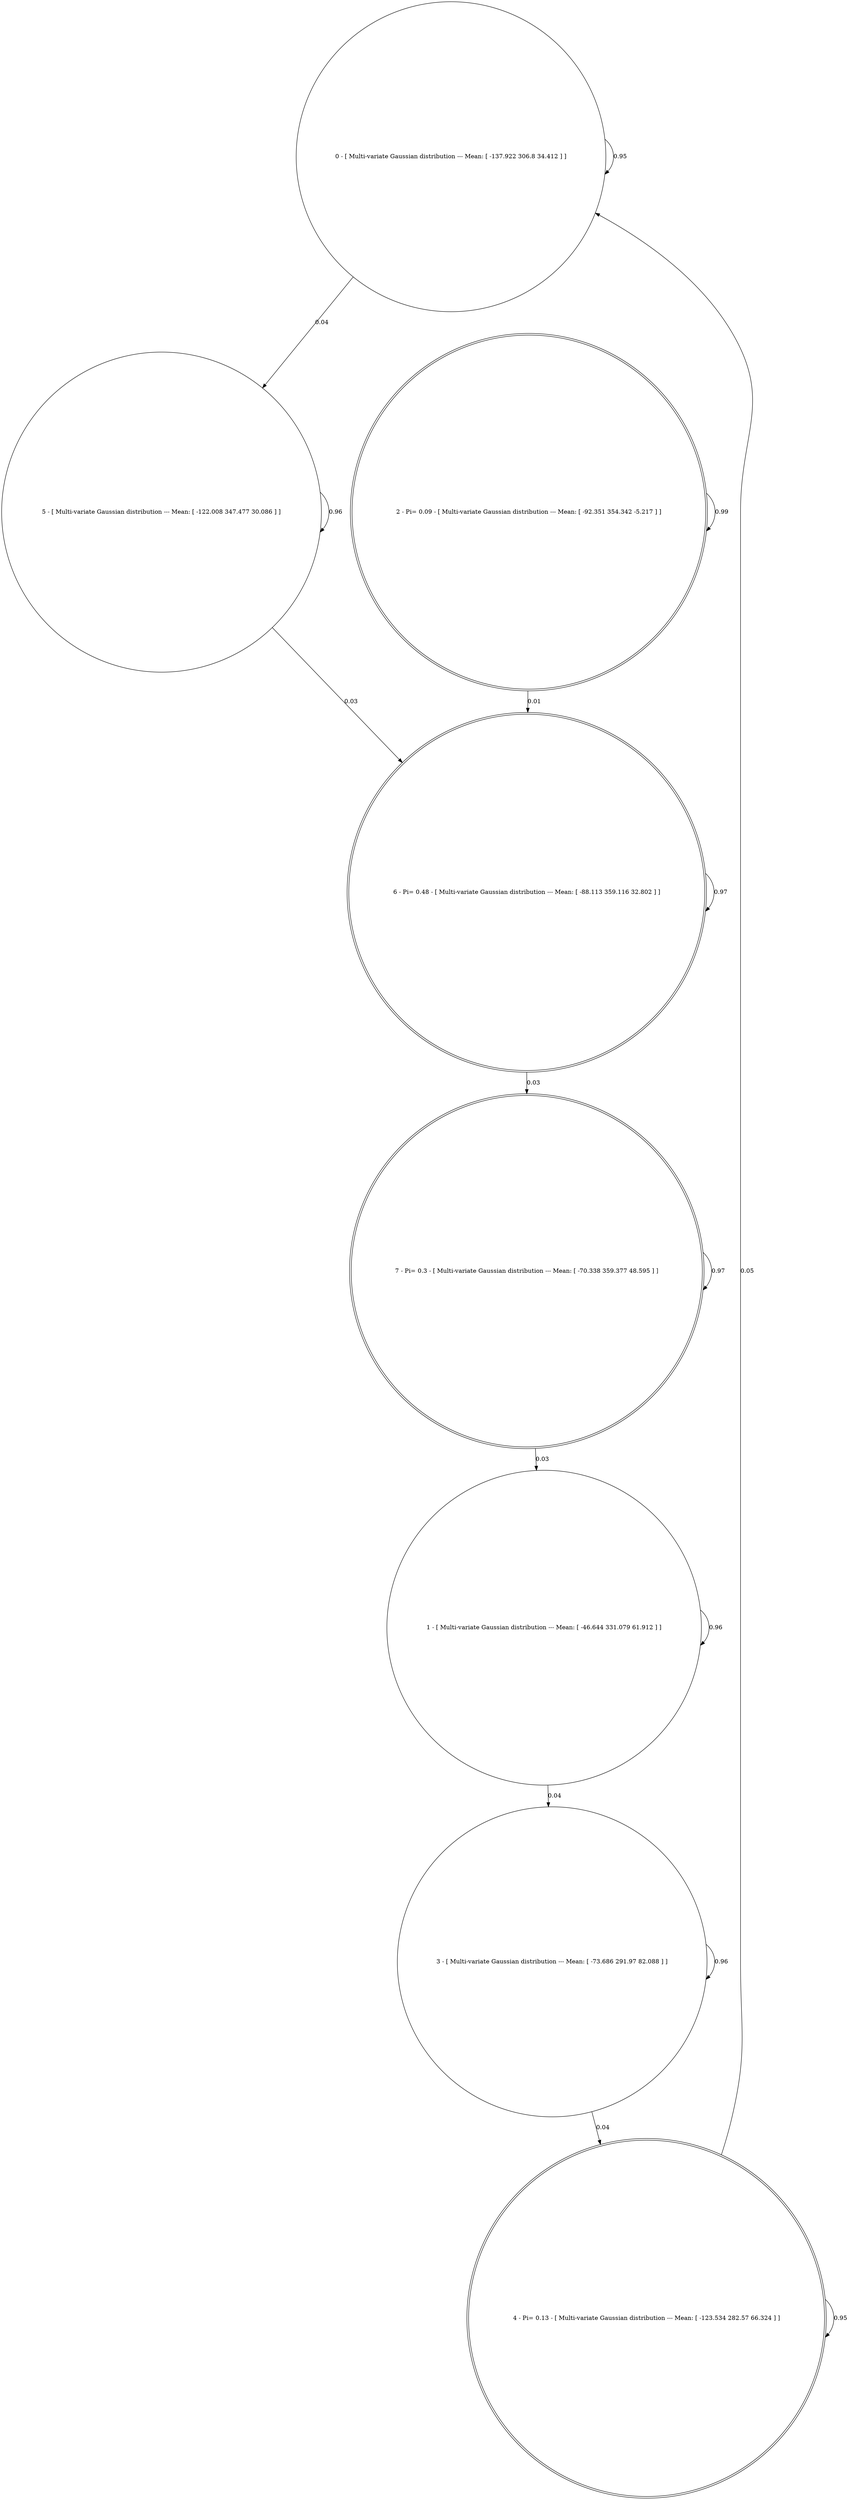 digraph G {
	0 -> 0 [label=0.95];
	0 -> 5 [label=0.04];
	1 -> 1 [label=0.96];
	1 -> 3 [label=0.04];
	2 -> 2 [label=0.99];
	2 -> 6 [label=0.01];
	3 -> 3 [label=0.96];
	3 -> 4 [label=0.04];
	4 -> 0 [label=0.05];
	4 -> 4 [label=0.95];
	5 -> 5 [label=0.96];
	5 -> 6 [label=0.03];
	6 -> 6 [label=0.97];
	6 -> 7 [label=0.03];
	7 -> 1 [label=0.03];
	7 -> 7 [label=0.97];
	0 [shape=circle, label="0 - [ Multi-variate Gaussian distribution --- Mean: [ -137.922 306.8 34.412 ] ]"];
	1 [shape=circle, label="1 - [ Multi-variate Gaussian distribution --- Mean: [ -46.644 331.079 61.912 ] ]"];
	2 [shape=doublecircle, label="2 - Pi= 0.09 - [ Multi-variate Gaussian distribution --- Mean: [ -92.351 354.342 -5.217 ] ]"];
	3 [shape=circle, label="3 - [ Multi-variate Gaussian distribution --- Mean: [ -73.686 291.97 82.088 ] ]"];
	4 [shape=doublecircle, label="4 - Pi= 0.13 - [ Multi-variate Gaussian distribution --- Mean: [ -123.534 282.57 66.324 ] ]"];
	5 [shape=circle, label="5 - [ Multi-variate Gaussian distribution --- Mean: [ -122.008 347.477 30.086 ] ]"];
	6 [shape=doublecircle, label="6 - Pi= 0.48 - [ Multi-variate Gaussian distribution --- Mean: [ -88.113 359.116 32.802 ] ]"];
	7 [shape=doublecircle, label="7 - Pi= 0.3 - [ Multi-variate Gaussian distribution --- Mean: [ -70.338 359.377 48.595 ] ]"];
}
